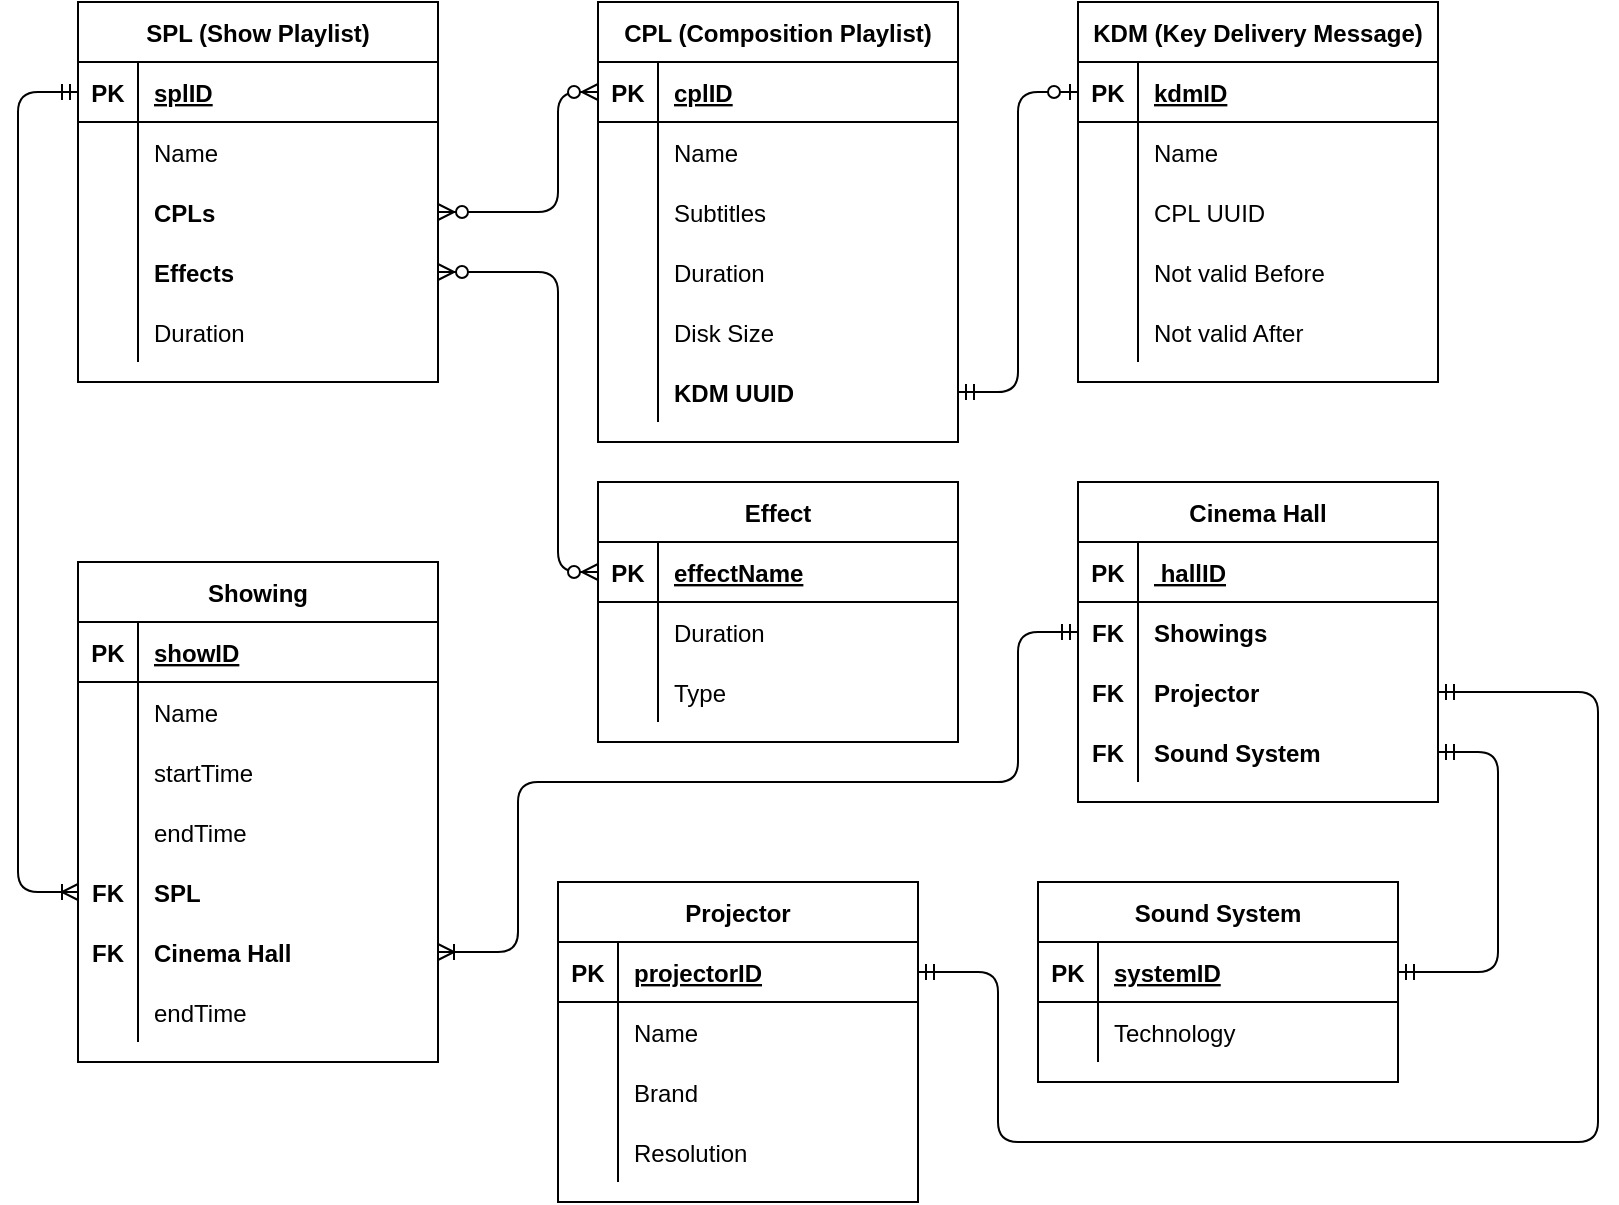 <mxfile version="14.5.7" type="github">
  <diagram id="R2lEEEUBdFMjLlhIrx00" name="Page-1">
    <mxGraphModel dx="902" dy="722" grid="1" gridSize="10" guides="1" tooltips="1" connect="1" arrows="1" fold="1" page="1" pageScale="1" pageWidth="850" pageHeight="1100" math="0" shadow="0" extFonts="Permanent Marker^https://fonts.googleapis.com/css?family=Permanent+Marker">
      <root>
        <mxCell id="0" />
        <mxCell id="1" parent="0" />
        <mxCell id="4NMHqgXC75o84QSc81cX-1" value="CPL (Composition Playlist)" style="shape=table;startSize=30;container=1;collapsible=1;childLayout=tableLayout;fixedRows=1;rowLines=0;fontStyle=1;align=center;resizeLast=1;" parent="1" vertex="1">
          <mxGeometry x="300" y="40" width="180" height="220" as="geometry" />
        </mxCell>
        <mxCell id="4NMHqgXC75o84QSc81cX-2" value="" style="shape=partialRectangle;collapsible=0;dropTarget=0;pointerEvents=0;fillColor=none;top=0;left=0;bottom=1;right=0;points=[[0,0.5],[1,0.5]];portConstraint=eastwest;" parent="4NMHqgXC75o84QSc81cX-1" vertex="1">
          <mxGeometry y="30" width="180" height="30" as="geometry" />
        </mxCell>
        <mxCell id="4NMHqgXC75o84QSc81cX-3" value="PK" style="shape=partialRectangle;connectable=0;fillColor=none;top=0;left=0;bottom=0;right=0;fontStyle=1;overflow=hidden;" parent="4NMHqgXC75o84QSc81cX-2" vertex="1">
          <mxGeometry width="30" height="30" as="geometry" />
        </mxCell>
        <mxCell id="4NMHqgXC75o84QSc81cX-4" value="cplID" style="shape=partialRectangle;connectable=0;fillColor=none;top=0;left=0;bottom=0;right=0;align=left;spacingLeft=6;fontStyle=5;overflow=hidden;" parent="4NMHqgXC75o84QSc81cX-2" vertex="1">
          <mxGeometry x="30" width="150" height="30" as="geometry" />
        </mxCell>
        <mxCell id="4NMHqgXC75o84QSc81cX-5" value="" style="shape=partialRectangle;collapsible=0;dropTarget=0;pointerEvents=0;fillColor=none;top=0;left=0;bottom=0;right=0;points=[[0,0.5],[1,0.5]];portConstraint=eastwest;" parent="4NMHqgXC75o84QSc81cX-1" vertex="1">
          <mxGeometry y="60" width="180" height="30" as="geometry" />
        </mxCell>
        <mxCell id="4NMHqgXC75o84QSc81cX-6" value="" style="shape=partialRectangle;connectable=0;fillColor=none;top=0;left=0;bottom=0;right=0;editable=1;overflow=hidden;" parent="4NMHqgXC75o84QSc81cX-5" vertex="1">
          <mxGeometry width="30" height="30" as="geometry" />
        </mxCell>
        <mxCell id="4NMHqgXC75o84QSc81cX-7" value="Name" style="shape=partialRectangle;connectable=0;fillColor=none;top=0;left=0;bottom=0;right=0;align=left;spacingLeft=6;overflow=hidden;" parent="4NMHqgXC75o84QSc81cX-5" vertex="1">
          <mxGeometry x="30" width="150" height="30" as="geometry" />
        </mxCell>
        <mxCell id="4NMHqgXC75o84QSc81cX-11" value="" style="shape=partialRectangle;collapsible=0;dropTarget=0;pointerEvents=0;fillColor=none;top=0;left=0;bottom=0;right=0;points=[[0,0.5],[1,0.5]];portConstraint=eastwest;" parent="4NMHqgXC75o84QSc81cX-1" vertex="1">
          <mxGeometry y="90" width="180" height="30" as="geometry" />
        </mxCell>
        <mxCell id="4NMHqgXC75o84QSc81cX-12" value="" style="shape=partialRectangle;connectable=0;fillColor=none;top=0;left=0;bottom=0;right=0;editable=1;overflow=hidden;" parent="4NMHqgXC75o84QSc81cX-11" vertex="1">
          <mxGeometry width="30" height="30" as="geometry" />
        </mxCell>
        <mxCell id="4NMHqgXC75o84QSc81cX-13" value="Subtitles" style="shape=partialRectangle;connectable=0;fillColor=none;top=0;left=0;bottom=0;right=0;align=left;spacingLeft=6;overflow=hidden;" parent="4NMHqgXC75o84QSc81cX-11" vertex="1">
          <mxGeometry x="30" width="150" height="30" as="geometry" />
        </mxCell>
        <mxCell id="4NMHqgXC75o84QSc81cX-45" value="" style="shape=partialRectangle;collapsible=0;dropTarget=0;pointerEvents=0;fillColor=none;top=0;left=0;bottom=0;right=0;points=[[0,0.5],[1,0.5]];portConstraint=eastwest;" parent="4NMHqgXC75o84QSc81cX-1" vertex="1">
          <mxGeometry y="120" width="180" height="30" as="geometry" />
        </mxCell>
        <mxCell id="4NMHqgXC75o84QSc81cX-46" value="" style="shape=partialRectangle;connectable=0;fillColor=none;top=0;left=0;bottom=0;right=0;editable=1;overflow=hidden;" parent="4NMHqgXC75o84QSc81cX-45" vertex="1">
          <mxGeometry width="30" height="30" as="geometry" />
        </mxCell>
        <mxCell id="4NMHqgXC75o84QSc81cX-47" value="Duration" style="shape=partialRectangle;connectable=0;fillColor=none;top=0;left=0;bottom=0;right=0;align=left;spacingLeft=6;overflow=hidden;" parent="4NMHqgXC75o84QSc81cX-45" vertex="1">
          <mxGeometry x="30" width="150" height="30" as="geometry" />
        </mxCell>
        <mxCell id="4NMHqgXC75o84QSc81cX-48" value="" style="shape=partialRectangle;collapsible=0;dropTarget=0;pointerEvents=0;fillColor=none;top=0;left=0;bottom=0;right=0;points=[[0,0.5],[1,0.5]];portConstraint=eastwest;" parent="4NMHqgXC75o84QSc81cX-1" vertex="1">
          <mxGeometry y="150" width="180" height="30" as="geometry" />
        </mxCell>
        <mxCell id="4NMHqgXC75o84QSc81cX-49" value="" style="shape=partialRectangle;connectable=0;fillColor=none;top=0;left=0;bottom=0;right=0;editable=1;overflow=hidden;" parent="4NMHqgXC75o84QSc81cX-48" vertex="1">
          <mxGeometry width="30" height="30" as="geometry" />
        </mxCell>
        <mxCell id="4NMHqgXC75o84QSc81cX-50" value="Disk Size" style="shape=partialRectangle;connectable=0;fillColor=none;top=0;left=0;bottom=0;right=0;align=left;spacingLeft=6;overflow=hidden;" parent="4NMHqgXC75o84QSc81cX-48" vertex="1">
          <mxGeometry x="30" width="150" height="30" as="geometry" />
        </mxCell>
        <mxCell id="4NMHqgXC75o84QSc81cX-51" value="" style="shape=partialRectangle;collapsible=0;dropTarget=0;pointerEvents=0;fillColor=none;top=0;left=0;bottom=0;right=0;points=[[0,0.5],[1,0.5]];portConstraint=eastwest;" parent="4NMHqgXC75o84QSc81cX-1" vertex="1">
          <mxGeometry y="180" width="180" height="30" as="geometry" />
        </mxCell>
        <mxCell id="4NMHqgXC75o84QSc81cX-52" value="" style="shape=partialRectangle;connectable=0;fillColor=none;top=0;left=0;bottom=0;right=0;editable=1;overflow=hidden;" parent="4NMHqgXC75o84QSc81cX-51" vertex="1">
          <mxGeometry width="30" height="30" as="geometry" />
        </mxCell>
        <mxCell id="4NMHqgXC75o84QSc81cX-53" value="KDM UUID" style="shape=partialRectangle;connectable=0;fillColor=none;top=0;left=0;bottom=0;right=0;align=left;spacingLeft=6;overflow=hidden;fontStyle=1" parent="4NMHqgXC75o84QSc81cX-51" vertex="1">
          <mxGeometry x="30" width="150" height="30" as="geometry" />
        </mxCell>
        <mxCell id="4NMHqgXC75o84QSc81cX-14" value="KDM (Key Delivery Message)" style="shape=table;startSize=30;container=1;collapsible=1;childLayout=tableLayout;fixedRows=1;rowLines=0;fontStyle=1;align=center;resizeLast=1;" parent="1" vertex="1">
          <mxGeometry x="540" y="40" width="180" height="190" as="geometry" />
        </mxCell>
        <mxCell id="4NMHqgXC75o84QSc81cX-15" value="" style="shape=partialRectangle;collapsible=0;dropTarget=0;pointerEvents=0;fillColor=none;top=0;left=0;bottom=1;right=0;points=[[0,0.5],[1,0.5]];portConstraint=eastwest;" parent="4NMHqgXC75o84QSc81cX-14" vertex="1">
          <mxGeometry y="30" width="180" height="30" as="geometry" />
        </mxCell>
        <mxCell id="4NMHqgXC75o84QSc81cX-16" value="PK" style="shape=partialRectangle;connectable=0;fillColor=none;top=0;left=0;bottom=0;right=0;fontStyle=1;overflow=hidden;" parent="4NMHqgXC75o84QSc81cX-15" vertex="1">
          <mxGeometry width="30" height="30" as="geometry" />
        </mxCell>
        <mxCell id="4NMHqgXC75o84QSc81cX-17" value="kdmID" style="shape=partialRectangle;connectable=0;fillColor=none;top=0;left=0;bottom=0;right=0;align=left;spacingLeft=6;fontStyle=5;overflow=hidden;" parent="4NMHqgXC75o84QSc81cX-15" vertex="1">
          <mxGeometry x="30" width="150" height="30" as="geometry" />
        </mxCell>
        <mxCell id="4NMHqgXC75o84QSc81cX-21" value="" style="shape=partialRectangle;collapsible=0;dropTarget=0;pointerEvents=0;fillColor=none;top=0;left=0;bottom=0;right=0;points=[[0,0.5],[1,0.5]];portConstraint=eastwest;" parent="4NMHqgXC75o84QSc81cX-14" vertex="1">
          <mxGeometry y="60" width="180" height="30" as="geometry" />
        </mxCell>
        <mxCell id="4NMHqgXC75o84QSc81cX-22" value="" style="shape=partialRectangle;connectable=0;fillColor=none;top=0;left=0;bottom=0;right=0;editable=1;overflow=hidden;" parent="4NMHqgXC75o84QSc81cX-21" vertex="1">
          <mxGeometry width="30" height="30" as="geometry" />
        </mxCell>
        <mxCell id="4NMHqgXC75o84QSc81cX-23" value="Name" style="shape=partialRectangle;connectable=0;fillColor=none;top=0;left=0;bottom=0;right=0;align=left;spacingLeft=6;overflow=hidden;" parent="4NMHqgXC75o84QSc81cX-21" vertex="1">
          <mxGeometry x="30" width="150" height="30" as="geometry" />
        </mxCell>
        <mxCell id="4NMHqgXC75o84QSc81cX-93" value="" style="shape=partialRectangle;collapsible=0;dropTarget=0;pointerEvents=0;fillColor=none;top=0;left=0;bottom=0;right=0;points=[[0,0.5],[1,0.5]];portConstraint=eastwest;" parent="4NMHqgXC75o84QSc81cX-14" vertex="1">
          <mxGeometry y="90" width="180" height="30" as="geometry" />
        </mxCell>
        <mxCell id="4NMHqgXC75o84QSc81cX-94" value="" style="shape=partialRectangle;connectable=0;fillColor=none;top=0;left=0;bottom=0;right=0;editable=1;overflow=hidden;" parent="4NMHqgXC75o84QSc81cX-93" vertex="1">
          <mxGeometry width="30" height="30" as="geometry" />
        </mxCell>
        <mxCell id="4NMHqgXC75o84QSc81cX-95" value="CPL UUID" style="shape=partialRectangle;connectable=0;fillColor=none;top=0;left=0;bottom=0;right=0;align=left;spacingLeft=6;overflow=hidden;" parent="4NMHqgXC75o84QSc81cX-93" vertex="1">
          <mxGeometry x="30" width="150" height="30" as="geometry" />
        </mxCell>
        <mxCell id="4NMHqgXC75o84QSc81cX-24" value="" style="shape=partialRectangle;collapsible=0;dropTarget=0;pointerEvents=0;fillColor=none;top=0;left=0;bottom=0;right=0;points=[[0,0.5],[1,0.5]];portConstraint=eastwest;" parent="4NMHqgXC75o84QSc81cX-14" vertex="1">
          <mxGeometry y="120" width="180" height="30" as="geometry" />
        </mxCell>
        <mxCell id="4NMHqgXC75o84QSc81cX-25" value="" style="shape=partialRectangle;connectable=0;fillColor=none;top=0;left=0;bottom=0;right=0;editable=1;overflow=hidden;" parent="4NMHqgXC75o84QSc81cX-24" vertex="1">
          <mxGeometry width="30" height="30" as="geometry" />
        </mxCell>
        <mxCell id="4NMHqgXC75o84QSc81cX-26" value="Not valid Before" style="shape=partialRectangle;connectable=0;fillColor=none;top=0;left=0;bottom=0;right=0;align=left;spacingLeft=6;overflow=hidden;" parent="4NMHqgXC75o84QSc81cX-24" vertex="1">
          <mxGeometry x="30" width="150" height="30" as="geometry" />
        </mxCell>
        <mxCell id="4NMHqgXC75o84QSc81cX-42" value="" style="shape=partialRectangle;collapsible=0;dropTarget=0;pointerEvents=0;fillColor=none;top=0;left=0;bottom=0;right=0;points=[[0,0.5],[1,0.5]];portConstraint=eastwest;" parent="4NMHqgXC75o84QSc81cX-14" vertex="1">
          <mxGeometry y="150" width="180" height="30" as="geometry" />
        </mxCell>
        <mxCell id="4NMHqgXC75o84QSc81cX-43" value="" style="shape=partialRectangle;connectable=0;fillColor=none;top=0;left=0;bottom=0;right=0;editable=1;overflow=hidden;" parent="4NMHqgXC75o84QSc81cX-42" vertex="1">
          <mxGeometry width="30" height="30" as="geometry" />
        </mxCell>
        <mxCell id="4NMHqgXC75o84QSc81cX-44" value="Not valid After" style="shape=partialRectangle;connectable=0;fillColor=none;top=0;left=0;bottom=0;right=0;align=left;spacingLeft=6;overflow=hidden;" parent="4NMHqgXC75o84QSc81cX-42" vertex="1">
          <mxGeometry x="30" width="150" height="30" as="geometry" />
        </mxCell>
        <mxCell id="4NMHqgXC75o84QSc81cX-27" value="SPL (Show Playlist)" style="shape=table;startSize=30;container=1;collapsible=1;childLayout=tableLayout;fixedRows=1;rowLines=0;fontStyle=1;align=center;resizeLast=1;" parent="1" vertex="1">
          <mxGeometry x="40" y="40" width="180" height="190" as="geometry" />
        </mxCell>
        <mxCell id="4NMHqgXC75o84QSc81cX-28" value="" style="shape=partialRectangle;collapsible=0;dropTarget=0;pointerEvents=0;fillColor=none;top=0;left=0;bottom=1;right=0;points=[[0,0.5],[1,0.5]];portConstraint=eastwest;" parent="4NMHqgXC75o84QSc81cX-27" vertex="1">
          <mxGeometry y="30" width="180" height="30" as="geometry" />
        </mxCell>
        <mxCell id="4NMHqgXC75o84QSc81cX-29" value="PK" style="shape=partialRectangle;connectable=0;fillColor=none;top=0;left=0;bottom=0;right=0;fontStyle=1;overflow=hidden;" parent="4NMHqgXC75o84QSc81cX-28" vertex="1">
          <mxGeometry width="30" height="30" as="geometry" />
        </mxCell>
        <mxCell id="4NMHqgXC75o84QSc81cX-30" value="splID" style="shape=partialRectangle;connectable=0;fillColor=none;top=0;left=0;bottom=0;right=0;align=left;spacingLeft=6;fontStyle=5;overflow=hidden;" parent="4NMHqgXC75o84QSc81cX-28" vertex="1">
          <mxGeometry x="30" width="150" height="30" as="geometry" />
        </mxCell>
        <mxCell id="4NMHqgXC75o84QSc81cX-90" value="" style="shape=partialRectangle;collapsible=0;dropTarget=0;pointerEvents=0;fillColor=none;top=0;left=0;bottom=0;right=0;points=[[0,0.5],[1,0.5]];portConstraint=eastwest;" parent="4NMHqgXC75o84QSc81cX-27" vertex="1">
          <mxGeometry y="60" width="180" height="30" as="geometry" />
        </mxCell>
        <mxCell id="4NMHqgXC75o84QSc81cX-91" value="" style="shape=partialRectangle;connectable=0;fillColor=none;top=0;left=0;bottom=0;right=0;editable=1;overflow=hidden;" parent="4NMHqgXC75o84QSc81cX-90" vertex="1">
          <mxGeometry width="30" height="30" as="geometry" />
        </mxCell>
        <mxCell id="4NMHqgXC75o84QSc81cX-92" value="Name" style="shape=partialRectangle;connectable=0;fillColor=none;top=0;left=0;bottom=0;right=0;align=left;spacingLeft=6;overflow=hidden;" parent="4NMHqgXC75o84QSc81cX-90" vertex="1">
          <mxGeometry x="30" width="150" height="30" as="geometry" />
        </mxCell>
        <mxCell id="4NMHqgXC75o84QSc81cX-31" value="" style="shape=partialRectangle;collapsible=0;dropTarget=0;pointerEvents=0;fillColor=none;top=0;left=0;bottom=0;right=0;points=[[0,0.5],[1,0.5]];portConstraint=eastwest;" parent="4NMHqgXC75o84QSc81cX-27" vertex="1">
          <mxGeometry y="90" width="180" height="30" as="geometry" />
        </mxCell>
        <mxCell id="4NMHqgXC75o84QSc81cX-32" value="" style="shape=partialRectangle;connectable=0;fillColor=none;top=0;left=0;bottom=0;right=0;editable=1;overflow=hidden;" parent="4NMHqgXC75o84QSc81cX-31" vertex="1">
          <mxGeometry width="30" height="30" as="geometry" />
        </mxCell>
        <mxCell id="4NMHqgXC75o84QSc81cX-33" value="CPLs" style="shape=partialRectangle;connectable=0;fillColor=none;top=0;left=0;bottom=0;right=0;align=left;spacingLeft=6;overflow=hidden;fontStyle=1" parent="4NMHqgXC75o84QSc81cX-31" vertex="1">
          <mxGeometry x="30" width="150" height="30" as="geometry" />
        </mxCell>
        <mxCell id="4NMHqgXC75o84QSc81cX-34" value="" style="shape=partialRectangle;collapsible=0;dropTarget=0;pointerEvents=0;fillColor=none;top=0;left=0;bottom=0;right=0;points=[[0,0.5],[1,0.5]];portConstraint=eastwest;" parent="4NMHqgXC75o84QSc81cX-27" vertex="1">
          <mxGeometry y="120" width="180" height="30" as="geometry" />
        </mxCell>
        <mxCell id="4NMHqgXC75o84QSc81cX-35" value="" style="shape=partialRectangle;connectable=0;fillColor=none;top=0;left=0;bottom=0;right=0;editable=1;overflow=hidden;" parent="4NMHqgXC75o84QSc81cX-34" vertex="1">
          <mxGeometry width="30" height="30" as="geometry" />
        </mxCell>
        <mxCell id="4NMHqgXC75o84QSc81cX-36" value="Effects" style="shape=partialRectangle;connectable=0;fillColor=none;top=0;left=0;bottom=0;right=0;align=left;spacingLeft=6;overflow=hidden;fontStyle=1" parent="4NMHqgXC75o84QSc81cX-34" vertex="1">
          <mxGeometry x="30" width="150" height="30" as="geometry" />
        </mxCell>
        <mxCell id="4NMHqgXC75o84QSc81cX-112" value="" style="shape=partialRectangle;collapsible=0;dropTarget=0;pointerEvents=0;fillColor=none;top=0;left=0;bottom=0;right=0;points=[[0,0.5],[1,0.5]];portConstraint=eastwest;" parent="4NMHqgXC75o84QSc81cX-27" vertex="1">
          <mxGeometry y="150" width="180" height="30" as="geometry" />
        </mxCell>
        <mxCell id="4NMHqgXC75o84QSc81cX-113" value="" style="shape=partialRectangle;connectable=0;fillColor=none;top=0;left=0;bottom=0;right=0;editable=1;overflow=hidden;" parent="4NMHqgXC75o84QSc81cX-112" vertex="1">
          <mxGeometry width="30" height="30" as="geometry" />
        </mxCell>
        <mxCell id="4NMHqgXC75o84QSc81cX-114" value="Duration" style="shape=partialRectangle;connectable=0;fillColor=none;top=0;left=0;bottom=0;right=0;align=left;spacingLeft=6;overflow=hidden;" parent="4NMHqgXC75o84QSc81cX-112" vertex="1">
          <mxGeometry x="30" width="150" height="30" as="geometry" />
        </mxCell>
        <mxCell id="4NMHqgXC75o84QSc81cX-40" value="" style="edgeStyle=orthogonalEdgeStyle;fontSize=12;html=1;endArrow=ERzeroToMany;endFill=1;startArrow=ERzeroToMany;exitX=1;exitY=0.5;exitDx=0;exitDy=0;entryX=0;entryY=0.5;entryDx=0;entryDy=0;" parent="1" source="4NMHqgXC75o84QSc81cX-31" target="4NMHqgXC75o84QSc81cX-2" edge="1">
          <mxGeometry width="100" height="100" relative="1" as="geometry">
            <mxPoint x="290" y="840" as="sourcePoint" />
            <mxPoint x="390" y="740" as="targetPoint" />
            <Array as="points">
              <mxPoint x="280" y="145" />
              <mxPoint x="280" y="85" />
            </Array>
          </mxGeometry>
        </mxCell>
        <mxCell id="4NMHqgXC75o84QSc81cX-41" value="" style="edgeStyle=entityRelationEdgeStyle;fontSize=12;html=1;endArrow=ERzeroToOne;startArrow=ERmandOne;exitX=1;exitY=0.5;exitDx=0;exitDy=0;entryX=0;entryY=0.5;entryDx=0;entryDy=0;" parent="1" source="4NMHqgXC75o84QSc81cX-51" target="4NMHqgXC75o84QSc81cX-15" edge="1">
          <mxGeometry width="100" height="100" relative="1" as="geometry">
            <mxPoint x="510" y="70" as="sourcePoint" />
            <mxPoint x="730" y="240" as="targetPoint" />
          </mxGeometry>
        </mxCell>
        <mxCell id="4NMHqgXC75o84QSc81cX-54" value="Effect" style="shape=table;startSize=30;container=1;collapsible=1;childLayout=tableLayout;fixedRows=1;rowLines=0;fontStyle=1;align=center;resizeLast=1;" parent="1" vertex="1">
          <mxGeometry x="300" y="280" width="180" height="130" as="geometry" />
        </mxCell>
        <mxCell id="4NMHqgXC75o84QSc81cX-55" value="" style="shape=partialRectangle;collapsible=0;dropTarget=0;pointerEvents=0;fillColor=none;top=0;left=0;bottom=1;right=0;points=[[0,0.5],[1,0.5]];portConstraint=eastwest;" parent="4NMHqgXC75o84QSc81cX-54" vertex="1">
          <mxGeometry y="30" width="180" height="30" as="geometry" />
        </mxCell>
        <mxCell id="4NMHqgXC75o84QSc81cX-56" value="PK" style="shape=partialRectangle;connectable=0;fillColor=none;top=0;left=0;bottom=0;right=0;fontStyle=1;overflow=hidden;" parent="4NMHqgXC75o84QSc81cX-55" vertex="1">
          <mxGeometry width="30" height="30" as="geometry" />
        </mxCell>
        <mxCell id="4NMHqgXC75o84QSc81cX-57" value="effectName" style="shape=partialRectangle;connectable=0;fillColor=none;top=0;left=0;bottom=0;right=0;align=left;spacingLeft=6;fontStyle=5;overflow=hidden;" parent="4NMHqgXC75o84QSc81cX-55" vertex="1">
          <mxGeometry x="30" width="150" height="30" as="geometry" />
        </mxCell>
        <mxCell id="4NMHqgXC75o84QSc81cX-58" value="" style="shape=partialRectangle;collapsible=0;dropTarget=0;pointerEvents=0;fillColor=none;top=0;left=0;bottom=0;right=0;points=[[0,0.5],[1,0.5]];portConstraint=eastwest;" parent="4NMHqgXC75o84QSc81cX-54" vertex="1">
          <mxGeometry y="60" width="180" height="30" as="geometry" />
        </mxCell>
        <mxCell id="4NMHqgXC75o84QSc81cX-59" value="" style="shape=partialRectangle;connectable=0;fillColor=none;top=0;left=0;bottom=0;right=0;editable=1;overflow=hidden;" parent="4NMHqgXC75o84QSc81cX-58" vertex="1">
          <mxGeometry width="30" height="30" as="geometry" />
        </mxCell>
        <mxCell id="4NMHqgXC75o84QSc81cX-60" value="Duration" style="shape=partialRectangle;connectable=0;fillColor=none;top=0;left=0;bottom=0;right=0;align=left;spacingLeft=6;overflow=hidden;" parent="4NMHqgXC75o84QSc81cX-58" vertex="1">
          <mxGeometry x="30" width="150" height="30" as="geometry" />
        </mxCell>
        <mxCell id="4NMHqgXC75o84QSc81cX-61" value="" style="shape=partialRectangle;collapsible=0;dropTarget=0;pointerEvents=0;fillColor=none;top=0;left=0;bottom=0;right=0;points=[[0,0.5],[1,0.5]];portConstraint=eastwest;" parent="4NMHqgXC75o84QSc81cX-54" vertex="1">
          <mxGeometry y="90" width="180" height="30" as="geometry" />
        </mxCell>
        <mxCell id="4NMHqgXC75o84QSc81cX-62" value="" style="shape=partialRectangle;connectable=0;fillColor=none;top=0;left=0;bottom=0;right=0;editable=1;overflow=hidden;" parent="4NMHqgXC75o84QSc81cX-61" vertex="1">
          <mxGeometry width="30" height="30" as="geometry" />
        </mxCell>
        <mxCell id="4NMHqgXC75o84QSc81cX-63" value="Type" style="shape=partialRectangle;connectable=0;fillColor=none;top=0;left=0;bottom=0;right=0;align=left;spacingLeft=6;overflow=hidden;" parent="4NMHqgXC75o84QSc81cX-61" vertex="1">
          <mxGeometry x="30" width="150" height="30" as="geometry" />
        </mxCell>
        <mxCell id="4NMHqgXC75o84QSc81cX-76" value="" style="edgeStyle=orthogonalEdgeStyle;fontSize=12;html=1;endArrow=ERzeroToMany;endFill=1;startArrow=ERzeroToMany;exitX=1;exitY=0.5;exitDx=0;exitDy=0;entryX=0;entryY=0.5;entryDx=0;entryDy=0;" parent="1" source="4NMHqgXC75o84QSc81cX-34" target="4NMHqgXC75o84QSc81cX-55" edge="1">
          <mxGeometry width="100" height="100" relative="1" as="geometry">
            <mxPoint x="100" y="510" as="sourcePoint" />
            <mxPoint x="200" y="410" as="targetPoint" />
            <Array as="points">
              <mxPoint x="280" y="175" />
              <mxPoint x="280" y="325" />
            </Array>
          </mxGeometry>
        </mxCell>
        <mxCell id="4NMHqgXC75o84QSc81cX-77" value="Showing" style="shape=table;startSize=30;container=1;collapsible=1;childLayout=tableLayout;fixedRows=1;rowLines=0;fontStyle=1;align=center;resizeLast=1;" parent="1" vertex="1">
          <mxGeometry x="40" y="320" width="180" height="250" as="geometry" />
        </mxCell>
        <mxCell id="4NMHqgXC75o84QSc81cX-78" value="" style="shape=partialRectangle;collapsible=0;dropTarget=0;pointerEvents=0;fillColor=none;top=0;left=0;bottom=1;right=0;points=[[0,0.5],[1,0.5]];portConstraint=eastwest;" parent="4NMHqgXC75o84QSc81cX-77" vertex="1">
          <mxGeometry y="30" width="180" height="30" as="geometry" />
        </mxCell>
        <mxCell id="4NMHqgXC75o84QSc81cX-79" value="PK" style="shape=partialRectangle;connectable=0;fillColor=none;top=0;left=0;bottom=0;right=0;fontStyle=1;overflow=hidden;" parent="4NMHqgXC75o84QSc81cX-78" vertex="1">
          <mxGeometry width="30" height="30" as="geometry" />
        </mxCell>
        <mxCell id="4NMHqgXC75o84QSc81cX-80" value="showID" style="shape=partialRectangle;connectable=0;fillColor=none;top=0;left=0;bottom=0;right=0;align=left;spacingLeft=6;fontStyle=5;overflow=hidden;" parent="4NMHqgXC75o84QSc81cX-78" vertex="1">
          <mxGeometry x="30" width="150" height="30" as="geometry" />
        </mxCell>
        <mxCell id="4NMHqgXC75o84QSc81cX-81" value="" style="shape=partialRectangle;collapsible=0;dropTarget=0;pointerEvents=0;fillColor=none;top=0;left=0;bottom=0;right=0;points=[[0,0.5],[1,0.5]];portConstraint=eastwest;" parent="4NMHqgXC75o84QSc81cX-77" vertex="1">
          <mxGeometry y="60" width="180" height="30" as="geometry" />
        </mxCell>
        <mxCell id="4NMHqgXC75o84QSc81cX-82" value="" style="shape=partialRectangle;connectable=0;fillColor=none;top=0;left=0;bottom=0;right=0;editable=1;overflow=hidden;" parent="4NMHqgXC75o84QSc81cX-81" vertex="1">
          <mxGeometry width="30" height="30" as="geometry" />
        </mxCell>
        <mxCell id="4NMHqgXC75o84QSc81cX-83" value="Name" style="shape=partialRectangle;connectable=0;fillColor=none;top=0;left=0;bottom=0;right=0;align=left;spacingLeft=6;overflow=hidden;" parent="4NMHqgXC75o84QSc81cX-81" vertex="1">
          <mxGeometry x="30" width="150" height="30" as="geometry" />
        </mxCell>
        <mxCell id="4NMHqgXC75o84QSc81cX-118" value="" style="shape=partialRectangle;collapsible=0;dropTarget=0;pointerEvents=0;fillColor=none;top=0;left=0;bottom=0;right=0;points=[[0,0.5],[1,0.5]];portConstraint=eastwest;" parent="4NMHqgXC75o84QSc81cX-77" vertex="1">
          <mxGeometry y="90" width="180" height="30" as="geometry" />
        </mxCell>
        <mxCell id="4NMHqgXC75o84QSc81cX-119" value="" style="shape=partialRectangle;connectable=0;fillColor=none;top=0;left=0;bottom=0;right=0;editable=1;overflow=hidden;" parent="4NMHqgXC75o84QSc81cX-118" vertex="1">
          <mxGeometry width="30" height="30" as="geometry" />
        </mxCell>
        <mxCell id="4NMHqgXC75o84QSc81cX-120" value="startTime" style="shape=partialRectangle;connectable=0;fillColor=none;top=0;left=0;bottom=0;right=0;align=left;spacingLeft=6;overflow=hidden;" parent="4NMHqgXC75o84QSc81cX-118" vertex="1">
          <mxGeometry x="30" width="150" height="30" as="geometry" />
        </mxCell>
        <mxCell id="4NMHqgXC75o84QSc81cX-84" value="" style="shape=partialRectangle;collapsible=0;dropTarget=0;pointerEvents=0;fillColor=none;top=0;left=0;bottom=0;right=0;points=[[0,0.5],[1,0.5]];portConstraint=eastwest;" parent="4NMHqgXC75o84QSc81cX-77" vertex="1">
          <mxGeometry y="120" width="180" height="30" as="geometry" />
        </mxCell>
        <mxCell id="4NMHqgXC75o84QSc81cX-85" value="" style="shape=partialRectangle;connectable=0;fillColor=none;top=0;left=0;bottom=0;right=0;editable=1;overflow=hidden;" parent="4NMHqgXC75o84QSc81cX-84" vertex="1">
          <mxGeometry width="30" height="30" as="geometry" />
        </mxCell>
        <mxCell id="4NMHqgXC75o84QSc81cX-86" value="endTime" style="shape=partialRectangle;connectable=0;fillColor=none;top=0;left=0;bottom=0;right=0;align=left;spacingLeft=6;overflow=hidden;" parent="4NMHqgXC75o84QSc81cX-84" vertex="1">
          <mxGeometry x="30" width="150" height="30" as="geometry" />
        </mxCell>
        <mxCell id="4NMHqgXC75o84QSc81cX-87" value="" style="shape=partialRectangle;collapsible=0;dropTarget=0;pointerEvents=0;fillColor=none;top=0;left=0;bottom=0;right=0;points=[[0,0.5],[1,0.5]];portConstraint=eastwest;" parent="4NMHqgXC75o84QSc81cX-77" vertex="1">
          <mxGeometry y="150" width="180" height="30" as="geometry" />
        </mxCell>
        <mxCell id="4NMHqgXC75o84QSc81cX-88" value="FK" style="shape=partialRectangle;connectable=0;fillColor=none;top=0;left=0;bottom=0;right=0;editable=1;overflow=hidden;fontStyle=1" parent="4NMHqgXC75o84QSc81cX-87" vertex="1">
          <mxGeometry width="30" height="30" as="geometry" />
        </mxCell>
        <mxCell id="4NMHqgXC75o84QSc81cX-89" value="SPL" style="shape=partialRectangle;connectable=0;fillColor=none;top=0;left=0;bottom=0;right=0;align=left;spacingLeft=6;overflow=hidden;fontStyle=1" parent="4NMHqgXC75o84QSc81cX-87" vertex="1">
          <mxGeometry x="30" width="150" height="30" as="geometry" />
        </mxCell>
        <mxCell id="4NMHqgXC75o84QSc81cX-124" value="" style="shape=partialRectangle;collapsible=0;dropTarget=0;pointerEvents=0;fillColor=none;top=0;left=0;bottom=0;right=0;points=[[0,0.5],[1,0.5]];portConstraint=eastwest;" parent="4NMHqgXC75o84QSc81cX-77" vertex="1">
          <mxGeometry y="180" width="180" height="30" as="geometry" />
        </mxCell>
        <mxCell id="4NMHqgXC75o84QSc81cX-125" value="FK" style="shape=partialRectangle;connectable=0;fillColor=none;top=0;left=0;bottom=0;right=0;editable=1;overflow=hidden;fontStyle=1" parent="4NMHqgXC75o84QSc81cX-124" vertex="1">
          <mxGeometry width="30" height="30" as="geometry" />
        </mxCell>
        <mxCell id="4NMHqgXC75o84QSc81cX-126" value="Cinema Hall" style="shape=partialRectangle;connectable=0;fillColor=none;top=0;left=0;bottom=0;right=0;align=left;spacingLeft=6;overflow=hidden;fontStyle=1" parent="4NMHqgXC75o84QSc81cX-124" vertex="1">
          <mxGeometry x="30" width="150" height="30" as="geometry" />
        </mxCell>
        <mxCell id="4NMHqgXC75o84QSc81cX-130" value="" style="shape=partialRectangle;collapsible=0;dropTarget=0;pointerEvents=0;fillColor=none;top=0;left=0;bottom=0;right=0;points=[[0,0.5],[1,0.5]];portConstraint=eastwest;" parent="4NMHqgXC75o84QSc81cX-77" vertex="1">
          <mxGeometry y="210" width="180" height="30" as="geometry" />
        </mxCell>
        <mxCell id="4NMHqgXC75o84QSc81cX-131" value="" style="shape=partialRectangle;connectable=0;fillColor=none;top=0;left=0;bottom=0;right=0;editable=1;overflow=hidden;" parent="4NMHqgXC75o84QSc81cX-130" vertex="1">
          <mxGeometry width="30" height="30" as="geometry" />
        </mxCell>
        <mxCell id="4NMHqgXC75o84QSc81cX-132" value="endTime" style="shape=partialRectangle;connectable=0;fillColor=none;top=0;left=0;bottom=0;right=0;align=left;spacingLeft=6;overflow=hidden;" parent="4NMHqgXC75o84QSc81cX-130" vertex="1">
          <mxGeometry x="30" width="150" height="30" as="geometry" />
        </mxCell>
        <mxCell id="4NMHqgXC75o84QSc81cX-123" value="" style="edgeStyle=orthogonalEdgeStyle;fontSize=12;html=1;endArrow=ERoneToMany;startArrow=ERmandOne;entryX=0;entryY=0.5;entryDx=0;entryDy=0;exitX=0;exitY=0.5;exitDx=0;exitDy=0;" parent="1" source="4NMHqgXC75o84QSc81cX-28" target="4NMHqgXC75o84QSc81cX-87" edge="1">
          <mxGeometry width="100" height="100" relative="1" as="geometry">
            <mxPoint x="20" y="70" as="sourcePoint" />
            <mxPoint x="150" y="400" as="targetPoint" />
            <Array as="points">
              <mxPoint x="10" y="85" />
              <mxPoint x="10" y="485" />
            </Array>
          </mxGeometry>
        </mxCell>
        <mxCell id="4NMHqgXC75o84QSc81cX-133" value="Cinema Hall" style="shape=table;startSize=30;container=1;collapsible=1;childLayout=tableLayout;fixedRows=1;rowLines=0;fontStyle=1;align=center;resizeLast=1;" parent="1" vertex="1">
          <mxGeometry x="540" y="280" width="180" height="160" as="geometry" />
        </mxCell>
        <mxCell id="4NMHqgXC75o84QSc81cX-134" value="" style="shape=partialRectangle;collapsible=0;dropTarget=0;pointerEvents=0;fillColor=none;top=0;left=0;bottom=1;right=0;points=[[0,0.5],[1,0.5]];portConstraint=eastwest;" parent="4NMHqgXC75o84QSc81cX-133" vertex="1">
          <mxGeometry y="30" width="180" height="30" as="geometry" />
        </mxCell>
        <mxCell id="4NMHqgXC75o84QSc81cX-135" value="PK" style="shape=partialRectangle;connectable=0;fillColor=none;top=0;left=0;bottom=0;right=0;fontStyle=1;overflow=hidden;" parent="4NMHqgXC75o84QSc81cX-134" vertex="1">
          <mxGeometry width="30" height="30" as="geometry" />
        </mxCell>
        <mxCell id="4NMHqgXC75o84QSc81cX-136" value=" hallID" style="shape=partialRectangle;connectable=0;fillColor=none;top=0;left=0;bottom=0;right=0;align=left;spacingLeft=6;fontStyle=5;overflow=hidden;" parent="4NMHqgXC75o84QSc81cX-134" vertex="1">
          <mxGeometry x="30" width="150" height="30" as="geometry" />
        </mxCell>
        <mxCell id="4NMHqgXC75o84QSc81cX-137" value="" style="shape=partialRectangle;collapsible=0;dropTarget=0;pointerEvents=0;fillColor=none;top=0;left=0;bottom=0;right=0;points=[[0,0.5],[1,0.5]];portConstraint=eastwest;" parent="4NMHqgXC75o84QSc81cX-133" vertex="1">
          <mxGeometry y="60" width="180" height="30" as="geometry" />
        </mxCell>
        <mxCell id="4NMHqgXC75o84QSc81cX-138" value="FK" style="shape=partialRectangle;connectable=0;fillColor=none;top=0;left=0;bottom=0;right=0;editable=1;overflow=hidden;fontStyle=1" parent="4NMHqgXC75o84QSc81cX-137" vertex="1">
          <mxGeometry width="30" height="30" as="geometry" />
        </mxCell>
        <mxCell id="4NMHqgXC75o84QSc81cX-139" value="Showings" style="shape=partialRectangle;connectable=0;fillColor=none;top=0;left=0;bottom=0;right=0;align=left;spacingLeft=6;overflow=hidden;fontStyle=1" parent="4NMHqgXC75o84QSc81cX-137" vertex="1">
          <mxGeometry x="30" width="150" height="30" as="geometry" />
        </mxCell>
        <mxCell id="4NMHqgXC75o84QSc81cX-140" value="" style="shape=partialRectangle;collapsible=0;dropTarget=0;pointerEvents=0;fillColor=none;top=0;left=0;bottom=0;right=0;points=[[0,0.5],[1,0.5]];portConstraint=eastwest;" parent="4NMHqgXC75o84QSc81cX-133" vertex="1">
          <mxGeometry y="90" width="180" height="30" as="geometry" />
        </mxCell>
        <mxCell id="4NMHqgXC75o84QSc81cX-141" value="FK" style="shape=partialRectangle;connectable=0;fillColor=none;top=0;left=0;bottom=0;right=0;editable=1;overflow=hidden;fontStyle=1" parent="4NMHqgXC75o84QSc81cX-140" vertex="1">
          <mxGeometry width="30" height="30" as="geometry" />
        </mxCell>
        <mxCell id="4NMHqgXC75o84QSc81cX-142" value="Projector" style="shape=partialRectangle;connectable=0;fillColor=none;top=0;left=0;bottom=0;right=0;align=left;spacingLeft=6;overflow=hidden;fontStyle=1" parent="4NMHqgXC75o84QSc81cX-140" vertex="1">
          <mxGeometry x="30" width="150" height="30" as="geometry" />
        </mxCell>
        <mxCell id="4NMHqgXC75o84QSc81cX-143" value="" style="shape=partialRectangle;collapsible=0;dropTarget=0;pointerEvents=0;fillColor=none;top=0;left=0;bottom=0;right=0;points=[[0,0.5],[1,0.5]];portConstraint=eastwest;" parent="4NMHqgXC75o84QSc81cX-133" vertex="1">
          <mxGeometry y="120" width="180" height="30" as="geometry" />
        </mxCell>
        <mxCell id="4NMHqgXC75o84QSc81cX-144" value="FK" style="shape=partialRectangle;connectable=0;fillColor=none;top=0;left=0;bottom=0;right=0;editable=1;overflow=hidden;fontStyle=1" parent="4NMHqgXC75o84QSc81cX-143" vertex="1">
          <mxGeometry width="30" height="30" as="geometry" />
        </mxCell>
        <mxCell id="4NMHqgXC75o84QSc81cX-145" value="Sound System" style="shape=partialRectangle;connectable=0;fillColor=none;top=0;left=0;bottom=0;right=0;align=left;spacingLeft=6;overflow=hidden;fontStyle=1" parent="4NMHqgXC75o84QSc81cX-143" vertex="1">
          <mxGeometry x="30" width="150" height="30" as="geometry" />
        </mxCell>
        <mxCell id="4NMHqgXC75o84QSc81cX-147" value="" style="edgeStyle=orthogonalEdgeStyle;fontSize=12;html=1;endArrow=ERoneToMany;startArrow=ERmandOne;exitX=0;exitY=0.5;exitDx=0;exitDy=0;entryX=1;entryY=0.5;entryDx=0;entryDy=0;" parent="1" source="4NMHqgXC75o84QSc81cX-137" target="4NMHqgXC75o84QSc81cX-124" edge="1">
          <mxGeometry width="100" height="100" relative="1" as="geometry">
            <mxPoint x="400" y="970" as="sourcePoint" />
            <mxPoint x="600" y="610" as="targetPoint" />
            <Array as="points">
              <mxPoint x="510" y="355" />
              <mxPoint x="510" y="430" />
              <mxPoint x="260" y="430" />
              <mxPoint x="260" y="515" />
            </Array>
          </mxGeometry>
        </mxCell>
        <mxCell id="4NMHqgXC75o84QSc81cX-161" value="Sound System" style="shape=table;startSize=30;container=1;collapsible=1;childLayout=tableLayout;fixedRows=1;rowLines=0;fontStyle=1;align=center;resizeLast=1;" parent="1" vertex="1">
          <mxGeometry x="520" y="480" width="180" height="100" as="geometry" />
        </mxCell>
        <mxCell id="4NMHqgXC75o84QSc81cX-162" value="" style="shape=partialRectangle;collapsible=0;dropTarget=0;pointerEvents=0;fillColor=none;top=0;left=0;bottom=1;right=0;points=[[0,0.5],[1,0.5]];portConstraint=eastwest;" parent="4NMHqgXC75o84QSc81cX-161" vertex="1">
          <mxGeometry y="30" width="180" height="30" as="geometry" />
        </mxCell>
        <mxCell id="4NMHqgXC75o84QSc81cX-163" value="PK" style="shape=partialRectangle;connectable=0;fillColor=none;top=0;left=0;bottom=0;right=0;fontStyle=1;overflow=hidden;" parent="4NMHqgXC75o84QSc81cX-162" vertex="1">
          <mxGeometry width="30" height="30" as="geometry" />
        </mxCell>
        <mxCell id="4NMHqgXC75o84QSc81cX-164" value="systemID" style="shape=partialRectangle;connectable=0;fillColor=none;top=0;left=0;bottom=0;right=0;align=left;spacingLeft=6;fontStyle=5;overflow=hidden;" parent="4NMHqgXC75o84QSc81cX-162" vertex="1">
          <mxGeometry x="30" width="150" height="30" as="geometry" />
        </mxCell>
        <mxCell id="4NMHqgXC75o84QSc81cX-165" value="" style="shape=partialRectangle;collapsible=0;dropTarget=0;pointerEvents=0;fillColor=none;top=0;left=0;bottom=0;right=0;points=[[0,0.5],[1,0.5]];portConstraint=eastwest;" parent="4NMHqgXC75o84QSc81cX-161" vertex="1">
          <mxGeometry y="60" width="180" height="30" as="geometry" />
        </mxCell>
        <mxCell id="4NMHqgXC75o84QSc81cX-166" value="" style="shape=partialRectangle;connectable=0;fillColor=none;top=0;left=0;bottom=0;right=0;editable=1;overflow=hidden;" parent="4NMHqgXC75o84QSc81cX-165" vertex="1">
          <mxGeometry width="30" height="30" as="geometry" />
        </mxCell>
        <mxCell id="4NMHqgXC75o84QSc81cX-167" value="Technology" style="shape=partialRectangle;connectable=0;fillColor=none;top=0;left=0;bottom=0;right=0;align=left;spacingLeft=6;overflow=hidden;" parent="4NMHqgXC75o84QSc81cX-165" vertex="1">
          <mxGeometry x="30" width="150" height="30" as="geometry" />
        </mxCell>
        <mxCell id="4NMHqgXC75o84QSc81cX-174" value="Projector" style="shape=table;startSize=30;container=1;collapsible=1;childLayout=tableLayout;fixedRows=1;rowLines=0;fontStyle=1;align=center;resizeLast=1;" parent="1" vertex="1">
          <mxGeometry x="280" y="480" width="180" height="160" as="geometry" />
        </mxCell>
        <mxCell id="4NMHqgXC75o84QSc81cX-175" value="" style="shape=partialRectangle;collapsible=0;dropTarget=0;pointerEvents=0;fillColor=none;top=0;left=0;bottom=1;right=0;points=[[0,0.5],[1,0.5]];portConstraint=eastwest;" parent="4NMHqgXC75o84QSc81cX-174" vertex="1">
          <mxGeometry y="30" width="180" height="30" as="geometry" />
        </mxCell>
        <mxCell id="4NMHqgXC75o84QSc81cX-176" value="PK" style="shape=partialRectangle;connectable=0;fillColor=none;top=0;left=0;bottom=0;right=0;fontStyle=1;overflow=hidden;" parent="4NMHqgXC75o84QSc81cX-175" vertex="1">
          <mxGeometry width="30" height="30" as="geometry" />
        </mxCell>
        <mxCell id="4NMHqgXC75o84QSc81cX-177" value="projectorID" style="shape=partialRectangle;connectable=0;fillColor=none;top=0;left=0;bottom=0;right=0;align=left;spacingLeft=6;fontStyle=5;overflow=hidden;" parent="4NMHqgXC75o84QSc81cX-175" vertex="1">
          <mxGeometry x="30" width="150" height="30" as="geometry" />
        </mxCell>
        <mxCell id="4NMHqgXC75o84QSc81cX-178" value="" style="shape=partialRectangle;collapsible=0;dropTarget=0;pointerEvents=0;fillColor=none;top=0;left=0;bottom=0;right=0;points=[[0,0.5],[1,0.5]];portConstraint=eastwest;" parent="4NMHqgXC75o84QSc81cX-174" vertex="1">
          <mxGeometry y="60" width="180" height="30" as="geometry" />
        </mxCell>
        <mxCell id="4NMHqgXC75o84QSc81cX-179" value="" style="shape=partialRectangle;connectable=0;fillColor=none;top=0;left=0;bottom=0;right=0;editable=1;overflow=hidden;" parent="4NMHqgXC75o84QSc81cX-178" vertex="1">
          <mxGeometry width="30" height="30" as="geometry" />
        </mxCell>
        <mxCell id="4NMHqgXC75o84QSc81cX-180" value="Name" style="shape=partialRectangle;connectable=0;fillColor=none;top=0;left=0;bottom=0;right=0;align=left;spacingLeft=6;overflow=hidden;" parent="4NMHqgXC75o84QSc81cX-178" vertex="1">
          <mxGeometry x="30" width="150" height="30" as="geometry" />
        </mxCell>
        <mxCell id="4NMHqgXC75o84QSc81cX-181" value="" style="shape=partialRectangle;collapsible=0;dropTarget=0;pointerEvents=0;fillColor=none;top=0;left=0;bottom=0;right=0;points=[[0,0.5],[1,0.5]];portConstraint=eastwest;" parent="4NMHqgXC75o84QSc81cX-174" vertex="1">
          <mxGeometry y="90" width="180" height="30" as="geometry" />
        </mxCell>
        <mxCell id="4NMHqgXC75o84QSc81cX-182" value="" style="shape=partialRectangle;connectable=0;fillColor=none;top=0;left=0;bottom=0;right=0;editable=1;overflow=hidden;" parent="4NMHqgXC75o84QSc81cX-181" vertex="1">
          <mxGeometry width="30" height="30" as="geometry" />
        </mxCell>
        <mxCell id="4NMHqgXC75o84QSc81cX-183" value="Brand" style="shape=partialRectangle;connectable=0;fillColor=none;top=0;left=0;bottom=0;right=0;align=left;spacingLeft=6;overflow=hidden;" parent="4NMHqgXC75o84QSc81cX-181" vertex="1">
          <mxGeometry x="30" width="150" height="30" as="geometry" />
        </mxCell>
        <mxCell id="4NMHqgXC75o84QSc81cX-184" value="" style="shape=partialRectangle;collapsible=0;dropTarget=0;pointerEvents=0;fillColor=none;top=0;left=0;bottom=0;right=0;points=[[0,0.5],[1,0.5]];portConstraint=eastwest;" parent="4NMHqgXC75o84QSc81cX-174" vertex="1">
          <mxGeometry y="120" width="180" height="30" as="geometry" />
        </mxCell>
        <mxCell id="4NMHqgXC75o84QSc81cX-185" value="" style="shape=partialRectangle;connectable=0;fillColor=none;top=0;left=0;bottom=0;right=0;editable=1;overflow=hidden;" parent="4NMHqgXC75o84QSc81cX-184" vertex="1">
          <mxGeometry width="30" height="30" as="geometry" />
        </mxCell>
        <mxCell id="4NMHqgXC75o84QSc81cX-186" value="Resolution" style="shape=partialRectangle;connectable=0;fillColor=none;top=0;left=0;bottom=0;right=0;align=left;spacingLeft=6;overflow=hidden;" parent="4NMHqgXC75o84QSc81cX-184" vertex="1">
          <mxGeometry x="30" width="150" height="30" as="geometry" />
        </mxCell>
        <mxCell id="bM4Ujgm4KxWmWykGIt1U-2" value="" style="edgeStyle=orthogonalEdgeStyle;fontSize=12;html=1;endArrow=ERmandOne;startArrow=ERmandOne;entryX=1;entryY=0.5;entryDx=0;entryDy=0;exitX=1;exitY=0.5;exitDx=0;exitDy=0;" edge="1" parent="1" source="4NMHqgXC75o84QSc81cX-162" target="4NMHqgXC75o84QSc81cX-143">
          <mxGeometry width="100" height="100" relative="1" as="geometry">
            <mxPoint x="760" y="500" as="sourcePoint" />
            <mxPoint x="750" y="400" as="targetPoint" />
            <Array as="points">
              <mxPoint x="750" y="525" />
              <mxPoint x="750" y="415" />
            </Array>
          </mxGeometry>
        </mxCell>
        <mxCell id="bM4Ujgm4KxWmWykGIt1U-3" value="" style="edgeStyle=orthogonalEdgeStyle;fontSize=12;html=1;endArrow=ERmandOne;startArrow=ERmandOne;entryX=1;entryY=0.5;entryDx=0;entryDy=0;exitX=1;exitY=0.5;exitDx=0;exitDy=0;" edge="1" parent="1" source="4NMHqgXC75o84QSc81cX-175" target="4NMHqgXC75o84QSc81cX-140">
          <mxGeometry width="100" height="100" relative="1" as="geometry">
            <mxPoint x="810" y="750" as="sourcePoint" />
            <mxPoint x="730" y="390" as="targetPoint" />
            <Array as="points">
              <mxPoint x="500" y="525" />
              <mxPoint x="500" y="610" />
              <mxPoint x="800" y="610" />
              <mxPoint x="800" y="385" />
            </Array>
          </mxGeometry>
        </mxCell>
      </root>
    </mxGraphModel>
  </diagram>
</mxfile>
